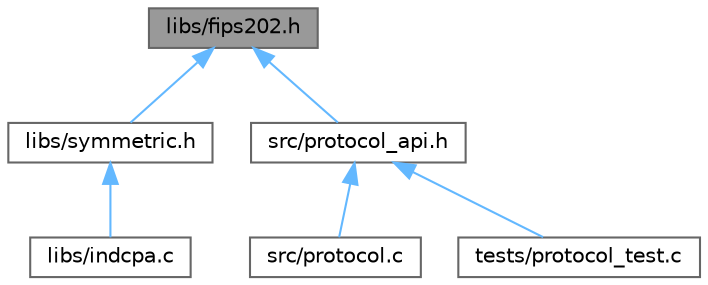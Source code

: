 digraph "libs/fips202.h"
{
 // LATEX_PDF_SIZE
  bgcolor="transparent";
  edge [fontname=Helvetica,fontsize=10,labelfontname=Helvetica,labelfontsize=10];
  node [fontname=Helvetica,fontsize=10,shape=box,height=0.2,width=0.4];
  Node1 [id="Node000001",label="libs/fips202.h",height=0.2,width=0.4,color="gray40", fillcolor="grey60", style="filled", fontcolor="black",tooltip="Header file for SHA-3 and SHAKE cryptographic hash functions (FIPS 202 standard)."];
  Node1 -> Node2 [id="edge6_Node000001_Node000002",dir="back",color="steelblue1",style="solid",tooltip=" "];
  Node2 [id="Node000002",label="libs/symmetric.h",height=0.2,width=0.4,color="grey40", fillcolor="white", style="filled",URL="$symmetric_8h.html",tooltip=" "];
  Node2 -> Node3 [id="edge7_Node000002_Node000003",dir="back",color="steelblue1",style="solid",tooltip=" "];
  Node3 [id="Node000003",label="libs/indcpa.c",height=0.2,width=0.4,color="grey40", fillcolor="white", style="filled",URL="$indcpa_8c.html",tooltip=" "];
  Node1 -> Node4 [id="edge8_Node000001_Node000004",dir="back",color="steelblue1",style="solid",tooltip=" "];
  Node4 [id="Node000004",label="src/protocol_api.h",height=0.2,width=0.4,color="grey40", fillcolor="white", style="filled",URL="$protocol__api_8h.html",tooltip="Header file containing functions and constants for SAP protocol operations (MLWE PQ SAP)."];
  Node4 -> Node5 [id="edge9_Node000004_Node000005",dir="back",color="steelblue1",style="solid",tooltip=" "];
  Node5 [id="Node000005",label="src/protocol.c",height=0.2,width=0.4,color="grey40", fillcolor="white", style="filled",URL="$protocol_8c.html",tooltip=" "];
  Node4 -> Node6 [id="edge10_Node000004_Node000006",dir="back",color="steelblue1",style="solid",tooltip=" "];
  Node6 [id="Node000006",label="tests/protocol_test.c",height=0.2,width=0.4,color="grey40", fillcolor="white", style="filled",URL="$protocol__test_8c.html",tooltip=" "];
}

